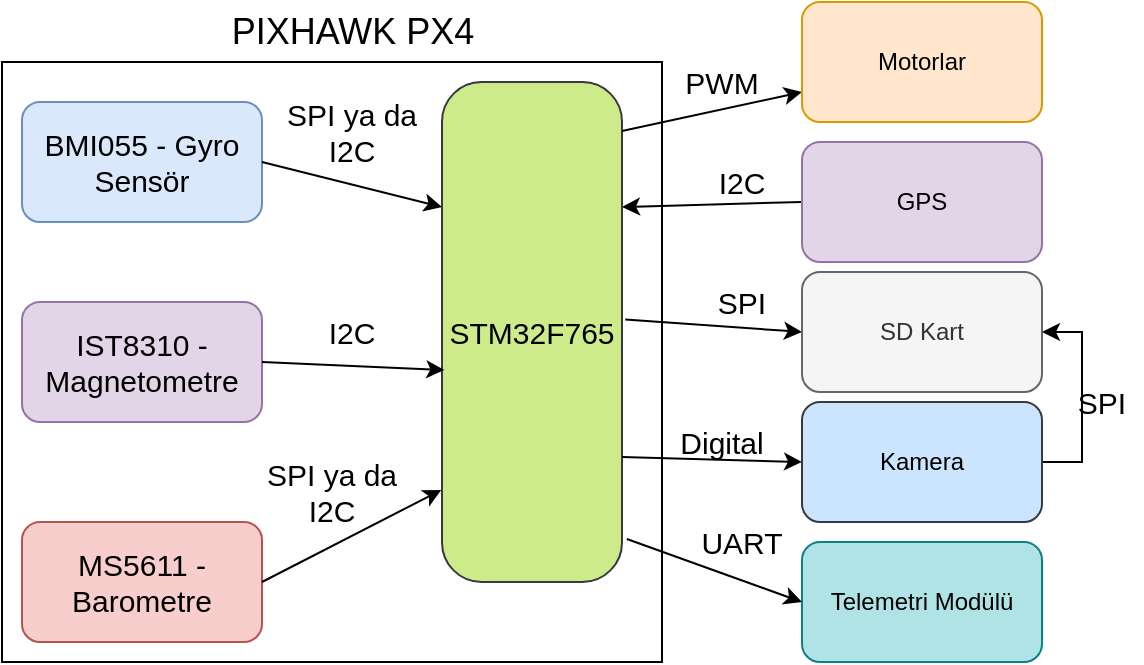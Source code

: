 <mxfile version="14.5.10" type="github">
  <diagram id="tKVIa3FBMVcT6cY5Scj_" name="Page-1">
    <mxGraphModel dx="998" dy="548" grid="1" gridSize="10" guides="1" tooltips="1" connect="1" arrows="1" fold="1" page="1" pageScale="1" pageWidth="827" pageHeight="1169" math="0" shadow="0">
      <root>
        <mxCell id="0" />
        <mxCell id="1" parent="0" />
        <mxCell id="ENwuv9KXUSa9GBN87nCl-1" value="&lt;font style=&quot;font-size: 15px&quot;&gt;STM32F765&lt;/font&gt;" style="rounded=1;whiteSpace=wrap;html=1;fillColor=#cdeb8b;strokeColor=#36393d;arcSize=22;" parent="1" vertex="1">
          <mxGeometry x="260" y="100" width="90" height="250" as="geometry" />
        </mxCell>
        <mxCell id="9tuDKPlhs7YXbbd0itj1-3" value="Telemetri Modülü" style="rounded=1;whiteSpace=wrap;html=1;fillColor=#b0e3e6;strokeColor=#0e8088;" parent="1" vertex="1">
          <mxGeometry x="440" y="330" width="120" height="60" as="geometry" />
        </mxCell>
        <mxCell id="9tuDKPlhs7YXbbd0itj1-8" value="" style="endArrow=classic;html=1;entryX=0;entryY=0.75;entryDx=0;entryDy=0;exitX=1;exitY=0.098;exitDx=0;exitDy=0;exitPerimeter=0;" parent="1" source="ENwuv9KXUSa9GBN87nCl-1" target="UWXWHsnN_4Nre7ef4Hc5-14" edge="1">
          <mxGeometry width="50" height="50" relative="1" as="geometry">
            <mxPoint x="352" y="129" as="sourcePoint" />
            <mxPoint x="480" y="110" as="targetPoint" />
            <Array as="points" />
          </mxGeometry>
        </mxCell>
        <mxCell id="9tuDKPlhs7YXbbd0itj1-10" value="" style="endArrow=classic;html=1;entryX=0;entryY=0.5;entryDx=0;entryDy=0;exitX=1.018;exitY=0.475;exitDx=0;exitDy=0;exitPerimeter=0;" parent="1" source="ENwuv9KXUSa9GBN87nCl-1" target="UWXWHsnN_4Nre7ef4Hc5-16" edge="1">
          <mxGeometry width="50" height="50" relative="1" as="geometry">
            <mxPoint x="610" y="320" as="sourcePoint" />
            <mxPoint x="730" y="440" as="targetPoint" />
          </mxGeometry>
        </mxCell>
        <mxCell id="016LvDlobwKWfPH8vDzo-3" value="&lt;font style=&quot;font-size: 15px&quot;&gt;I2C&lt;/font&gt;" style="text;html=1;strokeColor=none;fillColor=none;align=center;verticalAlign=middle;whiteSpace=wrap;rounded=0;" parent="1" vertex="1">
          <mxGeometry x="390" y="140" width="40" height="20" as="geometry" />
        </mxCell>
        <mxCell id="016LvDlobwKWfPH8vDzo-4" value="&lt;font style=&quot;font-size: 15px&quot;&gt;PWM&lt;/font&gt;" style="text;html=1;strokeColor=none;fillColor=none;align=center;verticalAlign=middle;whiteSpace=wrap;rounded=0;" parent="1" vertex="1">
          <mxGeometry x="380" y="90" width="40" height="20" as="geometry" />
        </mxCell>
        <mxCell id="016LvDlobwKWfPH8vDzo-7" value="" style="endArrow=classic;html=1;exitX=1;exitY=0.75;exitDx=0;exitDy=0;entryX=0;entryY=0.5;entryDx=0;entryDy=0;" parent="1" source="ENwuv9KXUSa9GBN87nCl-1" target="UWXWHsnN_4Nre7ef4Hc5-17" edge="1">
          <mxGeometry width="50" height="50" relative="1" as="geometry">
            <mxPoint x="610" y="310" as="sourcePoint" />
            <mxPoint x="660" y="260" as="targetPoint" />
          </mxGeometry>
        </mxCell>
        <mxCell id="TPGLD9OjjRFRo52PgCfq-1" value="&lt;font style=&quot;font-size: 15px&quot;&gt;SPI&lt;/font&gt;" style="text;html=1;strokeColor=none;fillColor=none;align=center;verticalAlign=middle;whiteSpace=wrap;rounded=0;" parent="1" vertex="1">
          <mxGeometry x="390" y="200" width="40" height="20" as="geometry" />
        </mxCell>
        <mxCell id="UWXWHsnN_4Nre7ef4Hc5-1" value="&lt;font style=&quot;font-size: 15px&quot;&gt;UART&lt;/font&gt;" style="text;html=1;strokeColor=none;fillColor=none;align=center;verticalAlign=middle;whiteSpace=wrap;rounded=0;" vertex="1" parent="1">
          <mxGeometry x="390" y="320" width="40" height="20" as="geometry" />
        </mxCell>
        <mxCell id="UWXWHsnN_4Nre7ef4Hc5-5" value="" style="endArrow=classic;html=1;entryX=0;entryY=0.5;entryDx=0;entryDy=0;exitX=1.027;exitY=0.914;exitDx=0;exitDy=0;exitPerimeter=0;" edge="1" parent="1" source="ENwuv9KXUSa9GBN87nCl-1" target="9tuDKPlhs7YXbbd0itj1-3">
          <mxGeometry width="50" height="50" relative="1" as="geometry">
            <mxPoint x="470" y="430" as="sourcePoint" />
            <mxPoint x="660" y="270" as="targetPoint" />
          </mxGeometry>
        </mxCell>
        <mxCell id="UWXWHsnN_4Nre7ef4Hc5-6" value="&lt;font style=&quot;font-size: 15px&quot;&gt;Digital&lt;/font&gt;" style="text;html=1;strokeColor=none;fillColor=none;align=center;verticalAlign=middle;whiteSpace=wrap;rounded=0;" vertex="1" parent="1">
          <mxGeometry x="380" y="270" width="40" height="20" as="geometry" />
        </mxCell>
        <mxCell id="UWXWHsnN_4Nre7ef4Hc5-11" value="&lt;font style=&quot;font-size: 15px&quot;&gt;SPI&lt;/font&gt;" style="text;html=1;strokeColor=none;fillColor=none;align=center;verticalAlign=middle;whiteSpace=wrap;rounded=0;" vertex="1" parent="1">
          <mxGeometry x="570" y="250" width="40" height="20" as="geometry" />
        </mxCell>
        <mxCell id="UWXWHsnN_4Nre7ef4Hc5-13" value="" style="endArrow=classic;html=1;exitX=0;exitY=0.5;exitDx=0;exitDy=0;entryX=1;entryY=0.25;entryDx=0;entryDy=0;" edge="1" parent="1" source="UWXWHsnN_4Nre7ef4Hc5-15" target="ENwuv9KXUSa9GBN87nCl-1">
          <mxGeometry width="50" height="50" relative="1" as="geometry">
            <mxPoint x="750" y="210" as="sourcePoint" />
            <mxPoint x="660" y="260" as="targetPoint" />
          </mxGeometry>
        </mxCell>
        <mxCell id="UWXWHsnN_4Nre7ef4Hc5-14" value="Motorlar" style="rounded=1;whiteSpace=wrap;html=1;fillColor=#ffe6cc;strokeColor=#d79b00;" vertex="1" parent="1">
          <mxGeometry x="440" y="60" width="120" height="60" as="geometry" />
        </mxCell>
        <mxCell id="UWXWHsnN_4Nre7ef4Hc5-15" value="GPS" style="rounded=1;whiteSpace=wrap;html=1;fillColor=#e1d5e7;strokeColor=#9673a6;" vertex="1" parent="1">
          <mxGeometry x="440" y="130" width="120" height="60" as="geometry" />
        </mxCell>
        <mxCell id="UWXWHsnN_4Nre7ef4Hc5-16" value="SD Kart" style="rounded=1;whiteSpace=wrap;html=1;fillColor=#f5f5f5;strokeColor=#666666;fontColor=#333333;" vertex="1" parent="1">
          <mxGeometry x="440" y="195" width="120" height="60" as="geometry" />
        </mxCell>
        <mxCell id="UWXWHsnN_4Nre7ef4Hc5-19" style="edgeStyle=orthogonalEdgeStyle;rounded=0;orthogonalLoop=1;jettySize=auto;html=1;exitX=1;exitY=0.5;exitDx=0;exitDy=0;entryX=1;entryY=0.5;entryDx=0;entryDy=0;" edge="1" parent="1" source="UWXWHsnN_4Nre7ef4Hc5-17" target="UWXWHsnN_4Nre7ef4Hc5-16">
          <mxGeometry relative="1" as="geometry" />
        </mxCell>
        <mxCell id="UWXWHsnN_4Nre7ef4Hc5-17" value="Kamera" style="rounded=1;whiteSpace=wrap;html=1;fillColor=#cce5ff;strokeColor=#36393d;" vertex="1" parent="1">
          <mxGeometry x="440" y="260" width="120" height="60" as="geometry" />
        </mxCell>
        <mxCell id="UWXWHsnN_4Nre7ef4Hc5-21" value="&lt;font style=&quot;font-size: 15px&quot;&gt;BMI055 - Gyro Sensör&lt;/font&gt;" style="rounded=1;whiteSpace=wrap;html=1;fillColor=#dae8fc;strokeColor=#6c8ebf;" vertex="1" parent="1">
          <mxGeometry x="50" y="110" width="120" height="60" as="geometry" />
        </mxCell>
        <mxCell id="UWXWHsnN_4Nre7ef4Hc5-22" value="" style="endArrow=classic;html=1;exitX=1;exitY=0.5;exitDx=0;exitDy=0;entryX=0;entryY=0.25;entryDx=0;entryDy=0;" edge="1" parent="1" source="UWXWHsnN_4Nre7ef4Hc5-21" target="ENwuv9KXUSa9GBN87nCl-1">
          <mxGeometry width="50" height="50" relative="1" as="geometry">
            <mxPoint x="390" y="330" as="sourcePoint" />
            <mxPoint x="440" y="280" as="targetPoint" />
          </mxGeometry>
        </mxCell>
        <mxCell id="UWXWHsnN_4Nre7ef4Hc5-23" value="&lt;font style=&quot;font-size: 15px&quot;&gt;SPI ya da I2C&lt;/font&gt;" style="text;html=1;strokeColor=none;fillColor=none;align=center;verticalAlign=middle;whiteSpace=wrap;rounded=0;" vertex="1" parent="1">
          <mxGeometry x="170" y="110" width="90" height="30" as="geometry" />
        </mxCell>
        <mxCell id="UWXWHsnN_4Nre7ef4Hc5-25" value="&lt;font style=&quot;font-size: 15px&quot;&gt;IST8310 - Magnetometre&lt;/font&gt;" style="rounded=1;whiteSpace=wrap;html=1;fillColor=#e1d5e7;strokeColor=#9673a6;" vertex="1" parent="1">
          <mxGeometry x="50" y="210" width="120" height="60" as="geometry" />
        </mxCell>
        <mxCell id="UWXWHsnN_4Nre7ef4Hc5-26" value="" style="endArrow=classic;html=1;exitX=1;exitY=0.5;exitDx=0;exitDy=0;entryX=0.013;entryY=0.576;entryDx=0;entryDy=0;entryPerimeter=0;" edge="1" parent="1" source="UWXWHsnN_4Nre7ef4Hc5-25" target="ENwuv9KXUSa9GBN87nCl-1">
          <mxGeometry width="50" height="50" relative="1" as="geometry">
            <mxPoint x="390" y="300" as="sourcePoint" />
            <mxPoint x="440" y="250" as="targetPoint" />
          </mxGeometry>
        </mxCell>
        <mxCell id="UWXWHsnN_4Nre7ef4Hc5-27" value="&lt;font style=&quot;font-size: 15px&quot;&gt;I2C&lt;/font&gt;" style="text;html=1;strokeColor=none;fillColor=none;align=center;verticalAlign=middle;whiteSpace=wrap;rounded=0;" vertex="1" parent="1">
          <mxGeometry x="195" y="215" width="40" height="20" as="geometry" />
        </mxCell>
        <mxCell id="UWXWHsnN_4Nre7ef4Hc5-29" value="&lt;font style=&quot;font-size: 15px&quot;&gt;MS5611 - Barometre&lt;/font&gt;" style="rounded=1;whiteSpace=wrap;html=1;fillColor=#f8cecc;strokeColor=#b85450;" vertex="1" parent="1">
          <mxGeometry x="50" y="320" width="120" height="60" as="geometry" />
        </mxCell>
        <mxCell id="UWXWHsnN_4Nre7ef4Hc5-30" value="" style="endArrow=classic;html=1;exitX=1;exitY=0.5;exitDx=0;exitDy=0;entryX=-0.004;entryY=0.816;entryDx=0;entryDy=0;entryPerimeter=0;" edge="1" parent="1" source="UWXWHsnN_4Nre7ef4Hc5-29" target="ENwuv9KXUSa9GBN87nCl-1">
          <mxGeometry width="50" height="50" relative="1" as="geometry">
            <mxPoint x="390" y="290" as="sourcePoint" />
            <mxPoint x="440" y="240" as="targetPoint" />
          </mxGeometry>
        </mxCell>
        <mxCell id="UWXWHsnN_4Nre7ef4Hc5-31" value="&lt;font style=&quot;font-size: 15px&quot;&gt;SPI ya da I2C&lt;/font&gt;" style="text;html=1;strokeColor=none;fillColor=none;align=center;verticalAlign=middle;whiteSpace=wrap;rounded=0;" vertex="1" parent="1">
          <mxGeometry x="160" y="290" width="90" height="30" as="geometry" />
        </mxCell>
        <mxCell id="UWXWHsnN_4Nre7ef4Hc5-32" value="" style="rounded=0;whiteSpace=wrap;html=1;fillColor=none;" vertex="1" parent="1">
          <mxGeometry x="40" y="90" width="330" height="300" as="geometry" />
        </mxCell>
        <mxCell id="UWXWHsnN_4Nre7ef4Hc5-33" value="&lt;font style=&quot;font-size: 18px&quot;&gt;PIXHAWK PX4&lt;/font&gt;" style="text;html=1;strokeColor=none;fillColor=none;align=center;verticalAlign=middle;whiteSpace=wrap;rounded=0;" vertex="1" parent="1">
          <mxGeometry x="142.5" y="70" width="145" height="10" as="geometry" />
        </mxCell>
      </root>
    </mxGraphModel>
  </diagram>
</mxfile>
